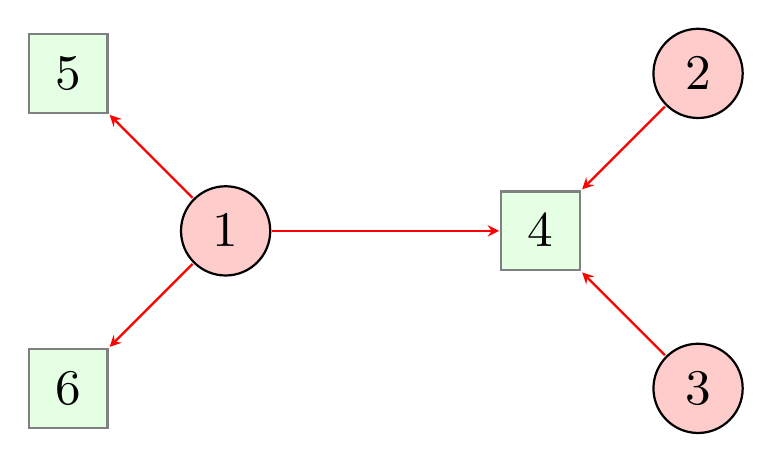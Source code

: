 \begin{tikzpicture}
[
scale=2,transform shape,
state/.style={rectangle,draw=black!50,fill=green!10,thick,minimum size=5mm},
oper/.style={circle,draw=black,fill=red!20,thick, minimum size=5mm, font=\small},
arr/.style={->,auto,>=stealth,draw=red,thick}
]
\small

\node (s1) at (-1,0) [oper] {1};
\node (s2) at (2,1) [oper] {2};
\node (s3) at (2,-1) [oper] {3};

\node (s4) at (1,0) [state] {4};
\node (s5) at (-2,1) [state] {5};
\node (s6) at (-2,-1) [state] {6};

\draw [arr](s1)[] to node [right]{} node{}(s4);
\draw [arr](s1)[] to node [right]{} node{}(s5);
\draw [arr](s1)[] to node [right]{} node{}(s6);
\draw [arr](s2)[] to node [right]{} node{}(s4);
\draw [arr](s3)[] to node [right]{} node{}(s4);

\end{tikzpicture}

